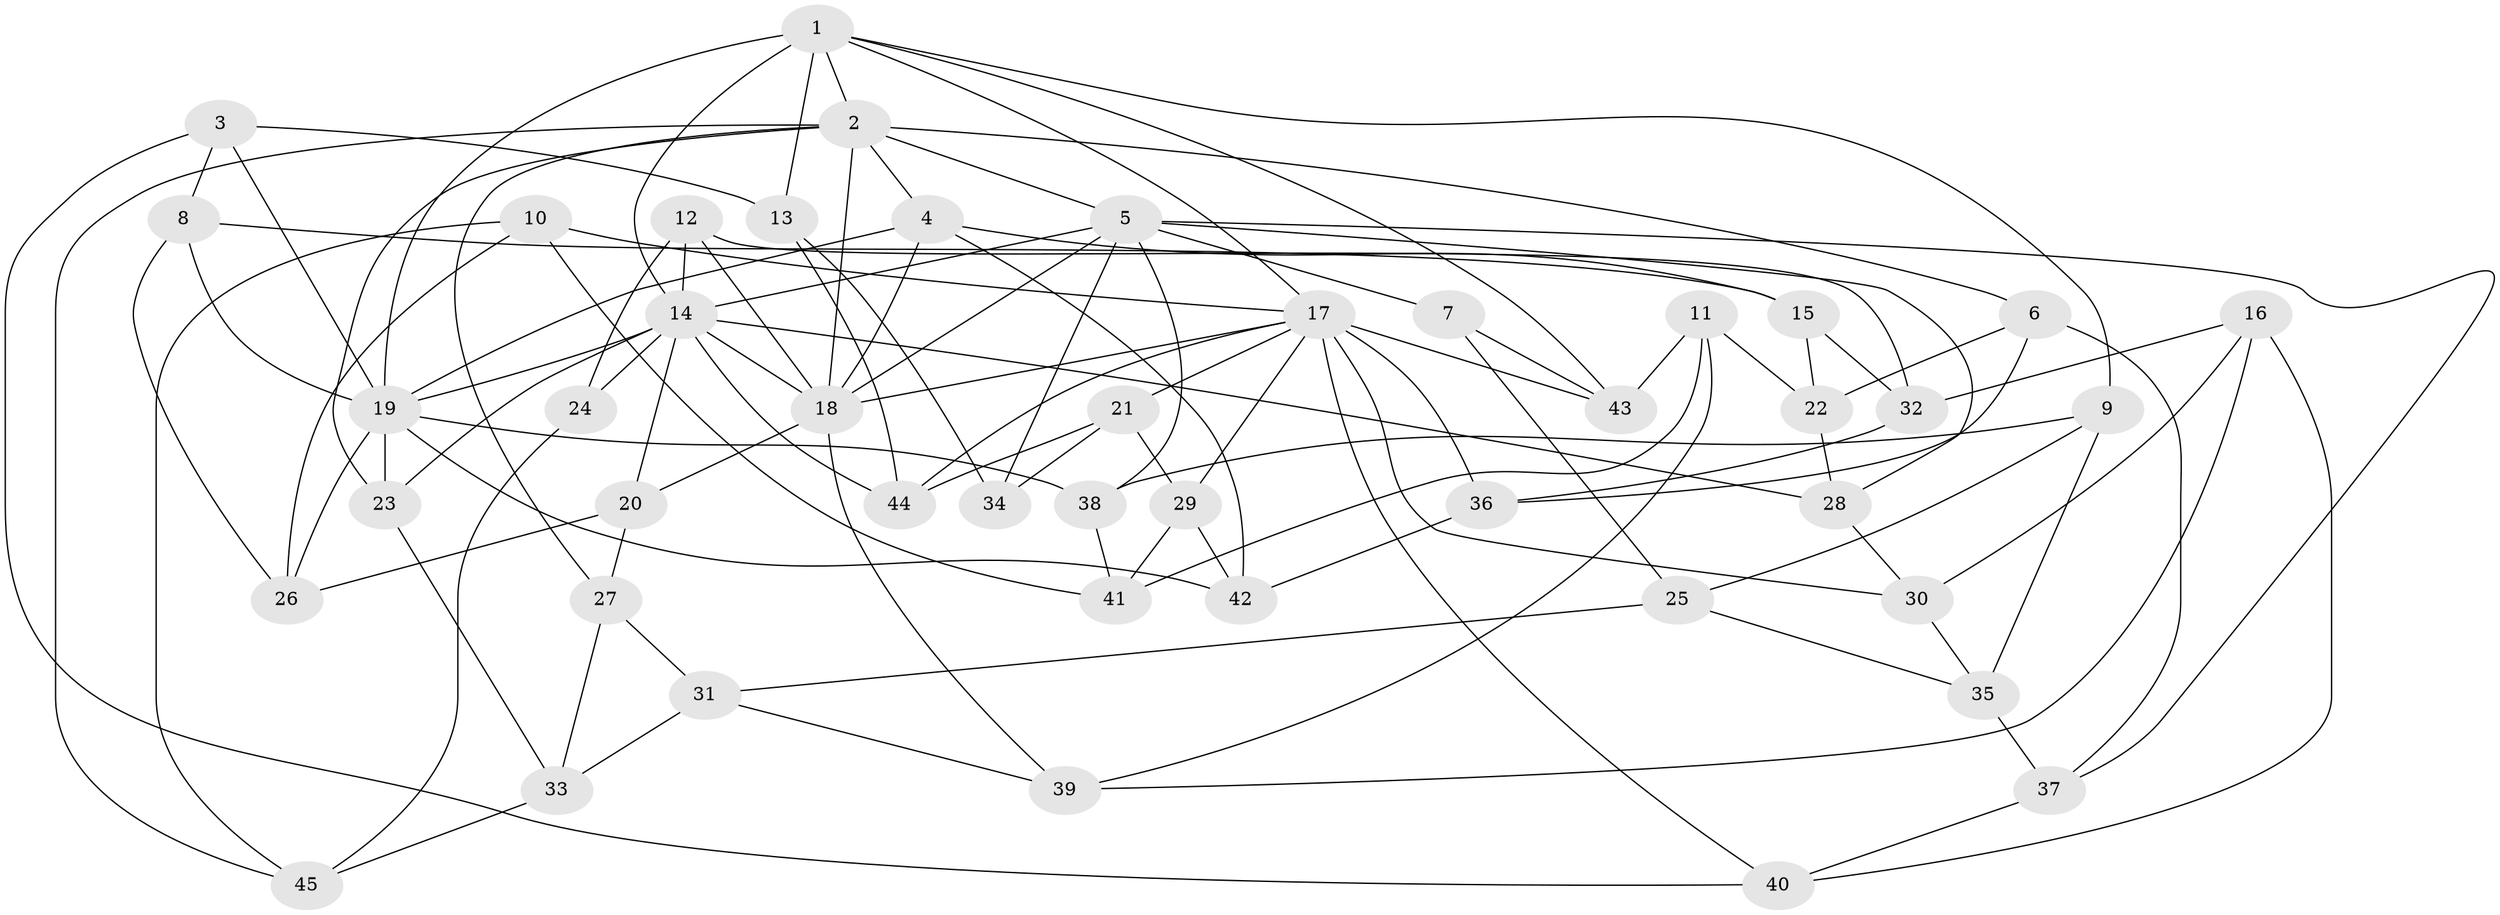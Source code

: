 // original degree distribution, {4: 1.0}
// Generated by graph-tools (version 1.1) at 2025/53/03/04/25 22:53:53]
// undirected, 45 vertices, 105 edges
graph export_dot {
  node [color=gray90,style=filled];
  1;
  2;
  3;
  4;
  5;
  6;
  7;
  8;
  9;
  10;
  11;
  12;
  13;
  14;
  15;
  16;
  17;
  18;
  19;
  20;
  21;
  22;
  23;
  24;
  25;
  26;
  27;
  28;
  29;
  30;
  31;
  32;
  33;
  34;
  35;
  36;
  37;
  38;
  39;
  40;
  41;
  42;
  43;
  44;
  45;
  1 -- 2 [weight=1.0];
  1 -- 9 [weight=1.0];
  1 -- 13 [weight=1.0];
  1 -- 14 [weight=1.0];
  1 -- 17 [weight=1.0];
  1 -- 19 [weight=2.0];
  1 -- 43 [weight=1.0];
  2 -- 4 [weight=1.0];
  2 -- 5 [weight=1.0];
  2 -- 6 [weight=1.0];
  2 -- 18 [weight=3.0];
  2 -- 23 [weight=1.0];
  2 -- 27 [weight=1.0];
  2 -- 45 [weight=1.0];
  3 -- 8 [weight=1.0];
  3 -- 13 [weight=1.0];
  3 -- 19 [weight=1.0];
  3 -- 40 [weight=1.0];
  4 -- 15 [weight=1.0];
  4 -- 18 [weight=2.0];
  4 -- 19 [weight=1.0];
  4 -- 42 [weight=1.0];
  5 -- 7 [weight=2.0];
  5 -- 14 [weight=1.0];
  5 -- 18 [weight=1.0];
  5 -- 28 [weight=1.0];
  5 -- 34 [weight=2.0];
  5 -- 37 [weight=1.0];
  5 -- 38 [weight=1.0];
  6 -- 22 [weight=1.0];
  6 -- 36 [weight=1.0];
  6 -- 37 [weight=1.0];
  7 -- 25 [weight=1.0];
  7 -- 43 [weight=1.0];
  8 -- 15 [weight=1.0];
  8 -- 19 [weight=1.0];
  8 -- 26 [weight=1.0];
  9 -- 25 [weight=1.0];
  9 -- 35 [weight=1.0];
  9 -- 38 [weight=1.0];
  10 -- 17 [weight=1.0];
  10 -- 26 [weight=1.0];
  10 -- 41 [weight=1.0];
  10 -- 45 [weight=1.0];
  11 -- 22 [weight=1.0];
  11 -- 39 [weight=1.0];
  11 -- 41 [weight=1.0];
  11 -- 43 [weight=1.0];
  12 -- 14 [weight=1.0];
  12 -- 18 [weight=1.0];
  12 -- 24 [weight=1.0];
  12 -- 32 [weight=1.0];
  13 -- 34 [weight=1.0];
  13 -- 44 [weight=1.0];
  14 -- 18 [weight=2.0];
  14 -- 19 [weight=1.0];
  14 -- 20 [weight=1.0];
  14 -- 23 [weight=1.0];
  14 -- 24 [weight=2.0];
  14 -- 28 [weight=1.0];
  14 -- 44 [weight=1.0];
  15 -- 22 [weight=1.0];
  15 -- 32 [weight=1.0];
  16 -- 30 [weight=1.0];
  16 -- 32 [weight=1.0];
  16 -- 39 [weight=1.0];
  16 -- 40 [weight=1.0];
  17 -- 18 [weight=1.0];
  17 -- 21 [weight=1.0];
  17 -- 29 [weight=1.0];
  17 -- 30 [weight=1.0];
  17 -- 36 [weight=1.0];
  17 -- 40 [weight=1.0];
  17 -- 43 [weight=1.0];
  17 -- 44 [weight=1.0];
  18 -- 20 [weight=1.0];
  18 -- 39 [weight=1.0];
  19 -- 23 [weight=1.0];
  19 -- 26 [weight=1.0];
  19 -- 38 [weight=1.0];
  19 -- 42 [weight=1.0];
  20 -- 26 [weight=1.0];
  20 -- 27 [weight=1.0];
  21 -- 29 [weight=1.0];
  21 -- 34 [weight=1.0];
  21 -- 44 [weight=1.0];
  22 -- 28 [weight=1.0];
  23 -- 33 [weight=1.0];
  24 -- 45 [weight=1.0];
  25 -- 31 [weight=1.0];
  25 -- 35 [weight=1.0];
  27 -- 31 [weight=1.0];
  27 -- 33 [weight=1.0];
  28 -- 30 [weight=1.0];
  29 -- 41 [weight=1.0];
  29 -- 42 [weight=1.0];
  30 -- 35 [weight=1.0];
  31 -- 33 [weight=1.0];
  31 -- 39 [weight=1.0];
  32 -- 36 [weight=1.0];
  33 -- 45 [weight=1.0];
  35 -- 37 [weight=1.0];
  36 -- 42 [weight=1.0];
  37 -- 40 [weight=1.0];
  38 -- 41 [weight=1.0];
}
